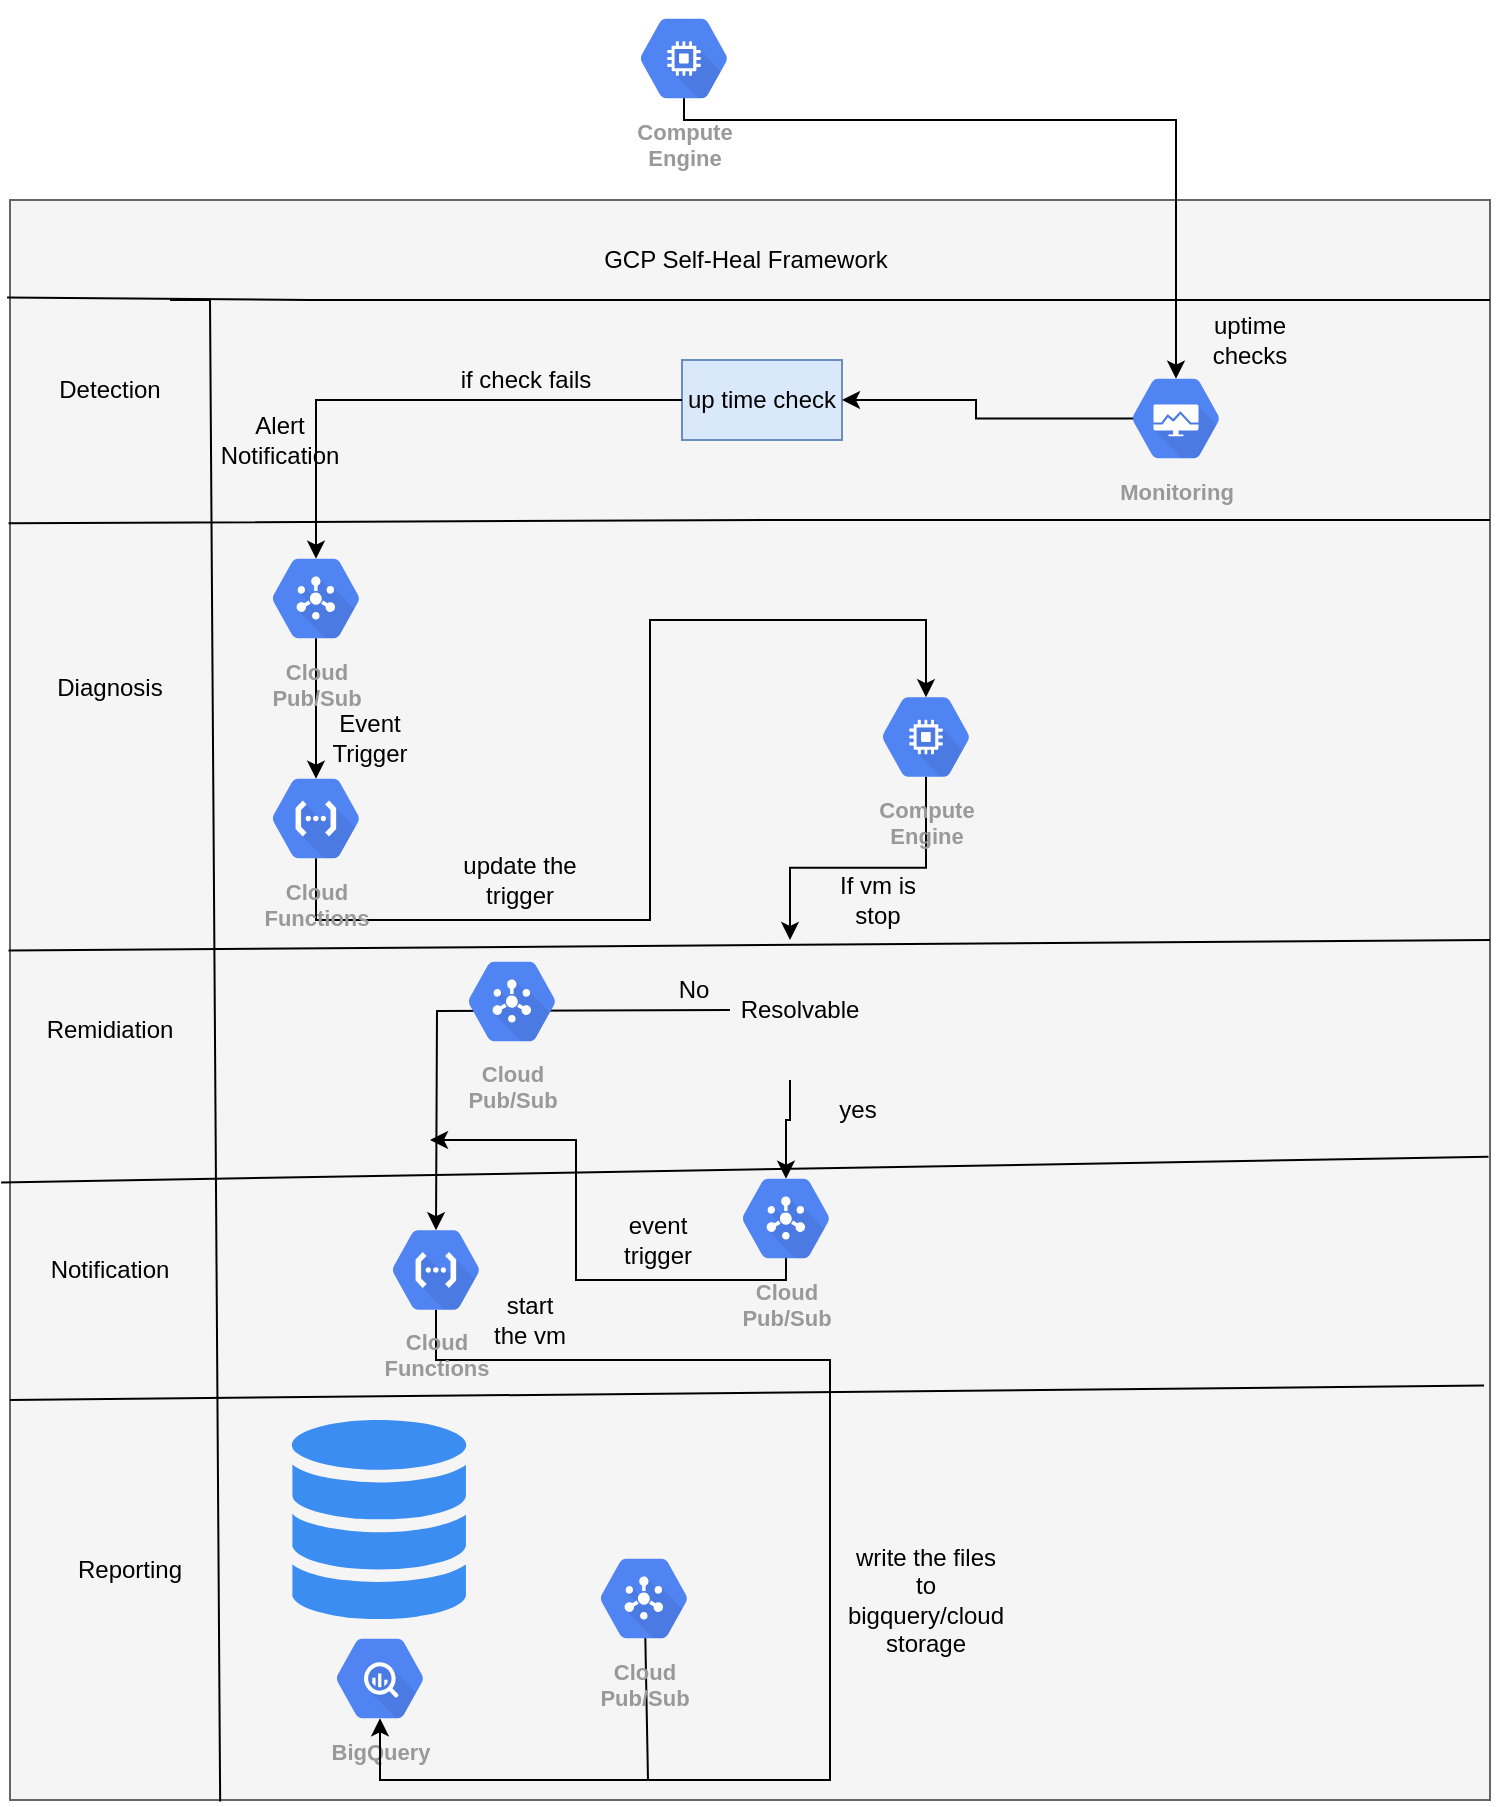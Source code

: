 <mxfile version="22.0.8" type="github" pages="2">
  <diagram id="Sejshk8urJBB3DEKOXa6" name="Page-1">
    <mxGraphModel dx="829" dy="481" grid="1" gridSize="10" guides="1" tooltips="1" connect="1" arrows="1" fold="1" page="1" pageScale="1" pageWidth="850" pageHeight="1100" math="0" shadow="0">
      <root>
        <mxCell id="0" />
        <mxCell id="1" parent="0" />
        <mxCell id="C0eixMdY0BF7NA55F8Ps-3" value="Compute&#xa;Engine" style="sketch=0;html=1;fillColor=#5184F3;strokeColor=none;verticalAlign=top;labelPosition=center;verticalLabelPosition=bottom;align=center;spacingTop=-6;fontSize=11;fontStyle=1;fontColor=#999999;shape=mxgraph.gcp2.hexIcon;prIcon=compute_engine" parent="1" vertex="1">
          <mxGeometry x="324" width="66" height="58.5" as="geometry" />
        </mxCell>
        <mxCell id="C0eixMdY0BF7NA55F8Ps-7" value="" style="rounded=0;whiteSpace=wrap;html=1;fillColor=#f5f5f5;strokeColor=#666666;fontColor=#333333;" parent="1" vertex="1">
          <mxGeometry x="20" y="100" width="740" height="800" as="geometry" />
        </mxCell>
        <mxCell id="C0eixMdY0BF7NA55F8Ps-8" value="GCP Self-Heal Framework" style="text;html=1;strokeColor=none;fillColor=none;align=center;verticalAlign=middle;whiteSpace=wrap;rounded=0;" parent="1" vertex="1">
          <mxGeometry x="278" y="120" width="220" height="20" as="geometry" />
        </mxCell>
        <mxCell id="C0eixMdY0BF7NA55F8Ps-9" value="" style="endArrow=none;html=1;rounded=0;exitX=-0.001;exitY=0.202;exitDx=0;exitDy=0;exitPerimeter=0;" parent="1" edge="1" source="C0eixMdY0BF7NA55F8Ps-7">
          <mxGeometry width="50" height="50" relative="1" as="geometry">
            <mxPoint x="40" y="260" as="sourcePoint" />
            <mxPoint x="760" y="260" as="targetPoint" />
            <Array as="points">
              <mxPoint x="400" y="260" />
            </Array>
          </mxGeometry>
        </mxCell>
        <mxCell id="C0eixMdY0BF7NA55F8Ps-10" value="Detection" style="text;html=1;strokeColor=none;fillColor=none;align=center;verticalAlign=middle;whiteSpace=wrap;rounded=0;" parent="1" vertex="1">
          <mxGeometry x="40" y="180" width="60" height="30" as="geometry" />
        </mxCell>
        <mxCell id="C0eixMdY0BF7NA55F8Ps-12" value="Monitoring" style="sketch=0;html=1;fillColor=#5184F3;strokeColor=none;verticalAlign=top;labelPosition=center;verticalLabelPosition=bottom;align=center;spacingTop=-6;fontSize=11;fontStyle=1;fontColor=#999999;shape=mxgraph.gcp2.hexIcon;prIcon=cloud_deployment_manager" parent="1" vertex="1">
          <mxGeometry x="570" y="180" width="66" height="58.5" as="geometry" />
        </mxCell>
        <mxCell id="alhN2l8rT6EYUOoOsXHT-7" style="edgeStyle=orthogonalEdgeStyle;rounded=0;orthogonalLoop=1;jettySize=auto;html=1;exitX=0.5;exitY=0.84;exitDx=0;exitDy=0;exitPerimeter=0;entryX=0.5;entryY=0.16;entryDx=0;entryDy=0;entryPerimeter=0;" parent="1" source="C0eixMdY0BF7NA55F8Ps-19" target="C0eixMdY0BF7NA55F8Ps-33" edge="1">
          <mxGeometry relative="1" as="geometry">
            <Array as="points">
              <mxPoint x="173" y="460" />
              <mxPoint x="340" y="460" />
              <mxPoint x="340" y="310" />
              <mxPoint x="478" y="310" />
            </Array>
          </mxGeometry>
        </mxCell>
        <mxCell id="C0eixMdY0BF7NA55F8Ps-19" value="Cloud&#xa;Functions" style="sketch=0;html=1;fillColor=#5184F3;strokeColor=none;verticalAlign=top;labelPosition=center;verticalLabelPosition=bottom;align=center;spacingTop=-6;fontSize=11;fontStyle=1;fontColor=#999999;shape=mxgraph.gcp2.hexIcon;prIcon=cloud_functions" parent="1" vertex="1">
          <mxGeometry x="140" y="380" width="66" height="58.5" as="geometry" />
        </mxCell>
        <mxCell id="C0eixMdY0BF7NA55F8Ps-20" value="Diagnosis" style="text;html=1;strokeColor=none;fillColor=none;align=center;verticalAlign=middle;whiteSpace=wrap;rounded=0;" parent="1" vertex="1">
          <mxGeometry x="40" y="328.5" width="60" height="30" as="geometry" />
        </mxCell>
        <mxCell id="C0eixMdY0BF7NA55F8Ps-21" value="" style="endArrow=none;html=1;rounded=0;exitX=-0.002;exitY=0.061;exitDx=0;exitDy=0;exitPerimeter=0;" parent="1" source="C0eixMdY0BF7NA55F8Ps-7" edge="1">
          <mxGeometry width="50" height="50" relative="1" as="geometry">
            <mxPoint x="40" y="150" as="sourcePoint" />
            <mxPoint x="760" y="150" as="targetPoint" />
            <Array as="points">
              <mxPoint x="170" y="150" />
            </Array>
          </mxGeometry>
        </mxCell>
        <mxCell id="C0eixMdY0BF7NA55F8Ps-22" value="" style="endArrow=none;html=1;rounded=0;exitX=-0.001;exitY=0.469;exitDx=0;exitDy=0;exitPerimeter=0;" parent="1" source="C0eixMdY0BF7NA55F8Ps-7" edge="1">
          <mxGeometry width="50" height="50" relative="1" as="geometry">
            <mxPoint x="400" y="390" as="sourcePoint" />
            <mxPoint x="760" y="470" as="targetPoint" />
          </mxGeometry>
        </mxCell>
        <mxCell id="C0eixMdY0BF7NA55F8Ps-23" value="" style="endArrow=none;html=1;rounded=0;exitX=-0.006;exitY=0.614;exitDx=0;exitDy=0;exitPerimeter=0;entryX=0.999;entryY=0.598;entryDx=0;entryDy=0;entryPerimeter=0;" parent="1" source="C0eixMdY0BF7NA55F8Ps-7" target="C0eixMdY0BF7NA55F8Ps-7" edge="1">
          <mxGeometry width="50" height="50" relative="1" as="geometry">
            <mxPoint x="400" y="580" as="sourcePoint" />
            <mxPoint x="450" y="530" as="targetPoint" />
          </mxGeometry>
        </mxCell>
        <mxCell id="C0eixMdY0BF7NA55F8Ps-24" value="" style="endArrow=none;html=1;rounded=0;exitX=0;exitY=0.75;exitDx=0;exitDy=0;entryX=0.996;entryY=0.741;entryDx=0;entryDy=0;entryPerimeter=0;" parent="1" source="C0eixMdY0BF7NA55F8Ps-7" target="C0eixMdY0BF7NA55F8Ps-7" edge="1">
          <mxGeometry width="50" height="50" relative="1" as="geometry">
            <mxPoint x="400" y="730" as="sourcePoint" />
            <mxPoint x="450" y="680" as="targetPoint" />
          </mxGeometry>
        </mxCell>
        <mxCell id="C0eixMdY0BF7NA55F8Ps-25" value="" style="endArrow=none;html=1;rounded=0;entryX=0.142;entryY=1.001;entryDx=0;entryDy=0;entryPerimeter=0;" parent="1" edge="1" target="C0eixMdY0BF7NA55F8Ps-7">
          <mxGeometry width="50" height="50" relative="1" as="geometry">
            <mxPoint x="100" y="150" as="sourcePoint" />
            <mxPoint x="120" y="900" as="targetPoint" />
            <Array as="points">
              <mxPoint x="120" y="150" />
            </Array>
          </mxGeometry>
        </mxCell>
        <mxCell id="C0eixMdY0BF7NA55F8Ps-26" value="Remidiation" style="text;html=1;strokeColor=none;fillColor=none;align=center;verticalAlign=middle;whiteSpace=wrap;rounded=0;" parent="1" vertex="1">
          <mxGeometry x="40" y="500" width="60" height="30" as="geometry" />
        </mxCell>
        <mxCell id="C0eixMdY0BF7NA55F8Ps-27" value="Notification" style="text;html=1;strokeColor=none;fillColor=none;align=center;verticalAlign=middle;whiteSpace=wrap;rounded=0;" parent="1" vertex="1">
          <mxGeometry x="40" y="620" width="60" height="30" as="geometry" />
        </mxCell>
        <mxCell id="C0eixMdY0BF7NA55F8Ps-28" value="Reporting" style="text;html=1;strokeColor=none;fillColor=none;align=center;verticalAlign=middle;whiteSpace=wrap;rounded=0;" parent="1" vertex="1">
          <mxGeometry x="50" y="770" width="60" height="30" as="geometry" />
        </mxCell>
        <mxCell id="C0eixMdY0BF7NA55F8Ps-31" value="BigQuery" style="sketch=0;html=1;fillColor=#5184F3;strokeColor=none;verticalAlign=top;labelPosition=center;verticalLabelPosition=bottom;align=center;spacingTop=-6;fontSize=11;fontStyle=1;fontColor=#999999;shape=mxgraph.gcp2.hexIcon;prIcon=bigquery" parent="1" vertex="1">
          <mxGeometry x="172" y="810" width="66" height="58.5" as="geometry" />
        </mxCell>
        <mxCell id="C0eixMdY0BF7NA55F8Ps-32" value="" style="sketch=0;html=1;aspect=fixed;strokeColor=none;shadow=0;align=center;verticalAlign=top;fillColor=#3B8DF1;shape=mxgraph.gcp2.cloud_monitoring" parent="1" vertex="1">
          <mxGeometry x="160" y="710" width="90" height="100" as="geometry" />
        </mxCell>
        <mxCell id="alhN2l8rT6EYUOoOsXHT-5" style="edgeStyle=orthogonalEdgeStyle;rounded=0;orthogonalLoop=1;jettySize=auto;html=1;exitX=0.5;exitY=0.84;exitDx=0;exitDy=0;exitPerimeter=0;" parent="1" source="C0eixMdY0BF7NA55F8Ps-33" target="C0eixMdY0BF7NA55F8Ps-37" edge="1">
          <mxGeometry relative="1" as="geometry" />
        </mxCell>
        <mxCell id="C0eixMdY0BF7NA55F8Ps-33" value="Compute&#xa;Engine" style="sketch=0;html=1;fillColor=#5184F3;strokeColor=none;verticalAlign=top;labelPosition=center;verticalLabelPosition=bottom;align=center;spacingTop=-6;fontSize=11;fontStyle=1;fontColor=#999999;shape=mxgraph.gcp2.hexIcon;prIcon=compute_engine" parent="1" vertex="1">
          <mxGeometry x="445" y="339.25" width="66" height="58.5" as="geometry" />
        </mxCell>
        <mxCell id="alhN2l8rT6EYUOoOsXHT-13" style="edgeStyle=orthogonalEdgeStyle;rounded=0;orthogonalLoop=1;jettySize=auto;html=1;exitX=0.5;exitY=1;exitDx=0;exitDy=0;entryX=0.5;entryY=0.16;entryDx=0;entryDy=0;entryPerimeter=0;" parent="1" source="C0eixMdY0BF7NA55F8Ps-37" target="alhN2l8rT6EYUOoOsXHT-10" edge="1">
          <mxGeometry relative="1" as="geometry" />
        </mxCell>
        <mxCell id="C0eixMdY0BF7NA55F8Ps-37" value="" style="shape=image;html=1;verticalAlign=top;verticalLabelPosition=bottom;labelBackgroundColor=#ffffff;imageAspect=0;aspect=fixed;image=https://cdn0.iconfinder.com/data/icons/shape-1/20/diamond-128.png" parent="1" vertex="1">
          <mxGeometry x="375" y="470" width="70" height="70" as="geometry" />
        </mxCell>
        <mxCell id="C0eixMdY0BF7NA55F8Ps-38" style="edgeStyle=orthogonalEdgeStyle;rounded=0;orthogonalLoop=1;jettySize=auto;html=1;entryX=0.5;entryY=0.16;entryDx=0;entryDy=0;entryPerimeter=0;" parent="1" edge="1">
          <mxGeometry relative="1" as="geometry">
            <mxPoint x="233" y="615.11" as="targetPoint" />
            <mxPoint x="380" y="505" as="sourcePoint" />
          </mxGeometry>
        </mxCell>
        <mxCell id="C0eixMdY0BF7NA55F8Ps-39" value="Resolvable" style="text;html=1;strokeColor=none;fillColor=none;align=center;verticalAlign=middle;whiteSpace=wrap;rounded=0;" parent="1" vertex="1">
          <mxGeometry x="385" y="490" width="60" height="30" as="geometry" />
        </mxCell>
        <mxCell id="C0eixMdY0BF7NA55F8Ps-40" style="edgeStyle=orthogonalEdgeStyle;rounded=0;orthogonalLoop=1;jettySize=auto;html=1;exitX=0.5;exitY=0.84;exitDx=0;exitDy=0;exitPerimeter=0;" parent="1" edge="1">
          <mxGeometry relative="1" as="geometry">
            <mxPoint x="230" y="570" as="targetPoint" />
            <Array as="points">
              <mxPoint x="408" y="640" />
              <mxPoint x="303" y="640" />
              <mxPoint x="303" y="570" />
            </Array>
            <mxPoint x="408" y="619.14" as="sourcePoint" />
          </mxGeometry>
        </mxCell>
        <mxCell id="C0eixMdY0BF7NA55F8Ps-42" value="yes" style="text;html=1;strokeColor=none;fillColor=none;align=center;verticalAlign=middle;whiteSpace=wrap;rounded=0;" parent="1" vertex="1">
          <mxGeometry x="414" y="540" width="60" height="30" as="geometry" />
        </mxCell>
        <mxCell id="C0eixMdY0BF7NA55F8Ps-43" value="No" style="text;html=1;strokeColor=none;fillColor=none;align=center;verticalAlign=middle;whiteSpace=wrap;rounded=0;" parent="1" vertex="1">
          <mxGeometry x="332" y="480" width="60" height="30" as="geometry" />
        </mxCell>
        <mxCell id="SFfGTCYrL1I7Gm_Wou7T-6" value="uptime checks" style="text;html=1;strokeColor=none;fillColor=none;align=center;verticalAlign=middle;whiteSpace=wrap;rounded=0;" parent="1" vertex="1">
          <mxGeometry x="620" y="160" width="40" height="20" as="geometry" />
        </mxCell>
        <mxCell id="SFfGTCYrL1I7Gm_Wou7T-10" style="edgeStyle=orthogonalEdgeStyle;rounded=0;orthogonalLoop=1;jettySize=auto;html=1;exitX=0.5;exitY=0.84;exitDx=0;exitDy=0;exitPerimeter=0;entryX=0.5;entryY=0.16;entryDx=0;entryDy=0;entryPerimeter=0;" parent="1" source="SFfGTCYrL1I7Gm_Wou7T-7" target="C0eixMdY0BF7NA55F8Ps-19" edge="1">
          <mxGeometry relative="1" as="geometry" />
        </mxCell>
        <mxCell id="SFfGTCYrL1I7Gm_Wou7T-7" value="Cloud&#xa;Pub/Sub" style="html=1;fillColor=#5184F3;strokeColor=none;verticalAlign=top;labelPosition=center;verticalLabelPosition=bottom;align=center;spacingTop=-6;fontSize=11;fontStyle=1;fontColor=#999999;shape=mxgraph.gcp2.hexIcon;prIcon=cloud_pubsub" parent="1" vertex="1">
          <mxGeometry x="140" y="270" width="66" height="58.5" as="geometry" />
        </mxCell>
        <mxCell id="SFfGTCYrL1I7Gm_Wou7T-9" value="Alert Notification" style="text;html=1;strokeColor=none;fillColor=none;align=center;verticalAlign=middle;whiteSpace=wrap;rounded=0;" parent="1" vertex="1">
          <mxGeometry x="130" y="190" width="50" height="60" as="geometry" />
        </mxCell>
        <mxCell id="alhN2l8rT6EYUOoOsXHT-6" value="If vm is stop" style="text;html=1;strokeColor=none;fillColor=none;align=center;verticalAlign=middle;whiteSpace=wrap;rounded=0;" parent="1" vertex="1">
          <mxGeometry x="434" y="440" width="40" height="20" as="geometry" />
        </mxCell>
        <mxCell id="alhN2l8rT6EYUOoOsXHT-10" value="Cloud&#xa;Pub/Sub" style="html=1;fillColor=#5184F3;strokeColor=none;verticalAlign=top;labelPosition=center;verticalLabelPosition=bottom;align=center;spacingTop=-6;fontSize=11;fontStyle=1;fontColor=#999999;shape=mxgraph.gcp2.hexIcon;prIcon=cloud_pubsub" parent="1" vertex="1">
          <mxGeometry x="375" y="580" width="66" height="58.5" as="geometry" />
        </mxCell>
        <mxCell id="alhN2l8rT6EYUOoOsXHT-15" style="edgeStyle=orthogonalEdgeStyle;rounded=0;orthogonalLoop=1;jettySize=auto;html=1;exitX=0.5;exitY=0.84;exitDx=0;exitDy=0;exitPerimeter=0;entryX=0.5;entryY=0.84;entryDx=0;entryDy=0;entryPerimeter=0;" parent="1" source="alhN2l8rT6EYUOoOsXHT-14" target="C0eixMdY0BF7NA55F8Ps-31" edge="1">
          <mxGeometry relative="1" as="geometry">
            <Array as="points">
              <mxPoint x="233" y="680" />
              <mxPoint x="430" y="680" />
              <mxPoint x="430" y="890" />
              <mxPoint x="205" y="890" />
            </Array>
          </mxGeometry>
        </mxCell>
        <mxCell id="alhN2l8rT6EYUOoOsXHT-14" value="Cloud&#xa;Functions" style="html=1;fillColor=#5184F3;strokeColor=none;verticalAlign=top;labelPosition=center;verticalLabelPosition=bottom;align=center;spacingTop=-6;fontSize=11;fontStyle=1;fontColor=#999999;shape=mxgraph.gcp2.hexIcon;prIcon=cloud_functions" parent="1" vertex="1">
          <mxGeometry x="200" y="605.75" width="66" height="58.5" as="geometry" />
        </mxCell>
        <mxCell id="alhN2l8rT6EYUOoOsXHT-16" value="write the files to bigquery/cloud storage" style="text;html=1;strokeColor=none;fillColor=none;align=center;verticalAlign=middle;whiteSpace=wrap;rounded=0;" parent="1" vertex="1">
          <mxGeometry x="458" y="790" width="40" height="20" as="geometry" />
        </mxCell>
        <mxCell id="gBji9ElXWYjklYyaYFH1-1" value="start the vm" style="text;html=1;strokeColor=none;fillColor=none;align=center;verticalAlign=middle;whiteSpace=wrap;rounded=0;" parent="1" vertex="1">
          <mxGeometry x="260" y="650" width="40" height="20" as="geometry" />
        </mxCell>
        <mxCell id="gBji9ElXWYjklYyaYFH1-2" value="Event Trigger" style="text;html=1;strokeColor=none;fillColor=none;align=center;verticalAlign=middle;whiteSpace=wrap;rounded=0;" parent="1" vertex="1">
          <mxGeometry x="180" y="358.5" width="40" height="20" as="geometry" />
        </mxCell>
        <mxCell id="gBji9ElXWYjklYyaYFH1-5" value="event trigger" style="text;html=1;strokeColor=none;fillColor=none;align=center;verticalAlign=middle;whiteSpace=wrap;rounded=0;" parent="1" vertex="1">
          <mxGeometry x="324" y="610" width="40" height="20" as="geometry" />
        </mxCell>
        <mxCell id="gBji9ElXWYjklYyaYFH1-11" value="" style="endArrow=none;html=1;exitX=0.442;exitY=1.117;exitDx=0;exitDy=0;exitPerimeter=0;" parent="1" edge="1">
          <mxGeometry width="50" height="50" relative="1" as="geometry">
            <mxPoint x="337.62" y="816.435" as="sourcePoint" />
            <mxPoint x="339" y="890" as="targetPoint" />
            <Array as="points" />
          </mxGeometry>
        </mxCell>
        <mxCell id="gBji9ElXWYjklYyaYFH1-12" value="update the trigger" style="text;html=1;strokeColor=none;fillColor=none;align=center;verticalAlign=middle;whiteSpace=wrap;rounded=0;" parent="1" vertex="1">
          <mxGeometry x="240" y="430" width="70" height="20" as="geometry" />
        </mxCell>
        <mxCell id="uSAdy0SuXjFTcVnO3uck-2" value="Cloud&#xa;Pub/Sub" style="html=1;fillColor=#5184F3;strokeColor=none;verticalAlign=top;labelPosition=center;verticalLabelPosition=bottom;align=center;spacingTop=-6;fontSize=11;fontStyle=1;fontColor=#999999;shape=mxgraph.gcp2.hexIcon;prIcon=cloud_pubsub" parent="1" vertex="1">
          <mxGeometry x="238" y="471.5" width="66" height="58.5" as="geometry" />
        </mxCell>
        <mxCell id="p46L_yPWky1bgS1l5ttr-1" value="up time check" style="rounded=0;whiteSpace=wrap;html=1;fillColor=#dae8fc;strokeColor=#6c8ebf;" parent="1" vertex="1">
          <mxGeometry x="356" y="180" width="80" height="40" as="geometry" />
        </mxCell>
        <mxCell id="p46L_yPWky1bgS1l5ttr-2" style="edgeStyle=orthogonalEdgeStyle;rounded=0;orthogonalLoop=1;jettySize=auto;html=1;exitX=0.175;exitY=0.5;exitDx=0;exitDy=0;exitPerimeter=0;entryX=1;entryY=0.5;entryDx=0;entryDy=0;" parent="1" source="C0eixMdY0BF7NA55F8Ps-12" target="p46L_yPWky1bgS1l5ttr-1" edge="1">
          <mxGeometry relative="1" as="geometry">
            <mxPoint x="581.55" y="209.25" as="sourcePoint" />
            <mxPoint x="460" y="203" as="targetPoint" />
          </mxGeometry>
        </mxCell>
        <mxCell id="p46L_yPWky1bgS1l5ttr-3" value="if check fails&lt;br&gt;" style="text;html=1;strokeColor=none;fillColor=none;align=center;verticalAlign=middle;whiteSpace=wrap;rounded=0;" parent="1" vertex="1">
          <mxGeometry x="238" y="180" width="80" height="20" as="geometry" />
        </mxCell>
        <mxCell id="XtnhgM4R88zoDIV_sOlp-3" value="Cloud&#xa;Pub/Sub" style="html=1;fillColor=#5184F3;strokeColor=none;verticalAlign=top;labelPosition=center;verticalLabelPosition=bottom;align=center;spacingTop=-6;fontSize=11;fontStyle=1;fontColor=#999999;shape=mxgraph.gcp2.hexIcon;prIcon=cloud_pubsub" parent="1" vertex="1">
          <mxGeometry x="304" y="770" width="66" height="58.5" as="geometry" />
        </mxCell>
        <mxCell id="itvNGDOsMl_ElffR8w5b-8" style="edgeStyle=orthogonalEdgeStyle;rounded=0;orthogonalLoop=1;jettySize=auto;html=1;exitX=0.5;exitY=0.84;exitDx=0;exitDy=0;exitPerimeter=0;entryX=0.5;entryY=0.16;entryDx=0;entryDy=0;entryPerimeter=0;" edge="1" parent="1" source="C0eixMdY0BF7NA55F8Ps-3" target="C0eixMdY0BF7NA55F8Ps-12">
          <mxGeometry relative="1" as="geometry">
            <Array as="points">
              <mxPoint x="357" y="60" />
              <mxPoint x="603" y="60" />
            </Array>
          </mxGeometry>
        </mxCell>
        <mxCell id="itvNGDOsMl_ElffR8w5b-11" style="edgeStyle=orthogonalEdgeStyle;rounded=0;orthogonalLoop=1;jettySize=auto;html=1;exitX=0;exitY=0.5;exitDx=0;exitDy=0;entryX=0.5;entryY=0.16;entryDx=0;entryDy=0;entryPerimeter=0;" edge="1" parent="1" source="p46L_yPWky1bgS1l5ttr-1" target="SFfGTCYrL1I7Gm_Wou7T-7">
          <mxGeometry relative="1" as="geometry" />
        </mxCell>
      </root>
    </mxGraphModel>
  </diagram>
  <diagram id="y_idzMeUOXFJQnMszEWN" name="Page-2">
    <mxGraphModel dx="768" dy="482" grid="1" gridSize="10" guides="1" tooltips="1" connect="1" arrows="1" fold="1" page="1" pageScale="1" pageWidth="850" pageHeight="1100" math="0" shadow="0">
      <root>
        <mxCell id="PO0GNQ_D5_PwXnVpxiBi-0" />
        <mxCell id="PO0GNQ_D5_PwXnVpxiBi-1" parent="PO0GNQ_D5_PwXnVpxiBi-0" />
      </root>
    </mxGraphModel>
  </diagram>
</mxfile>
